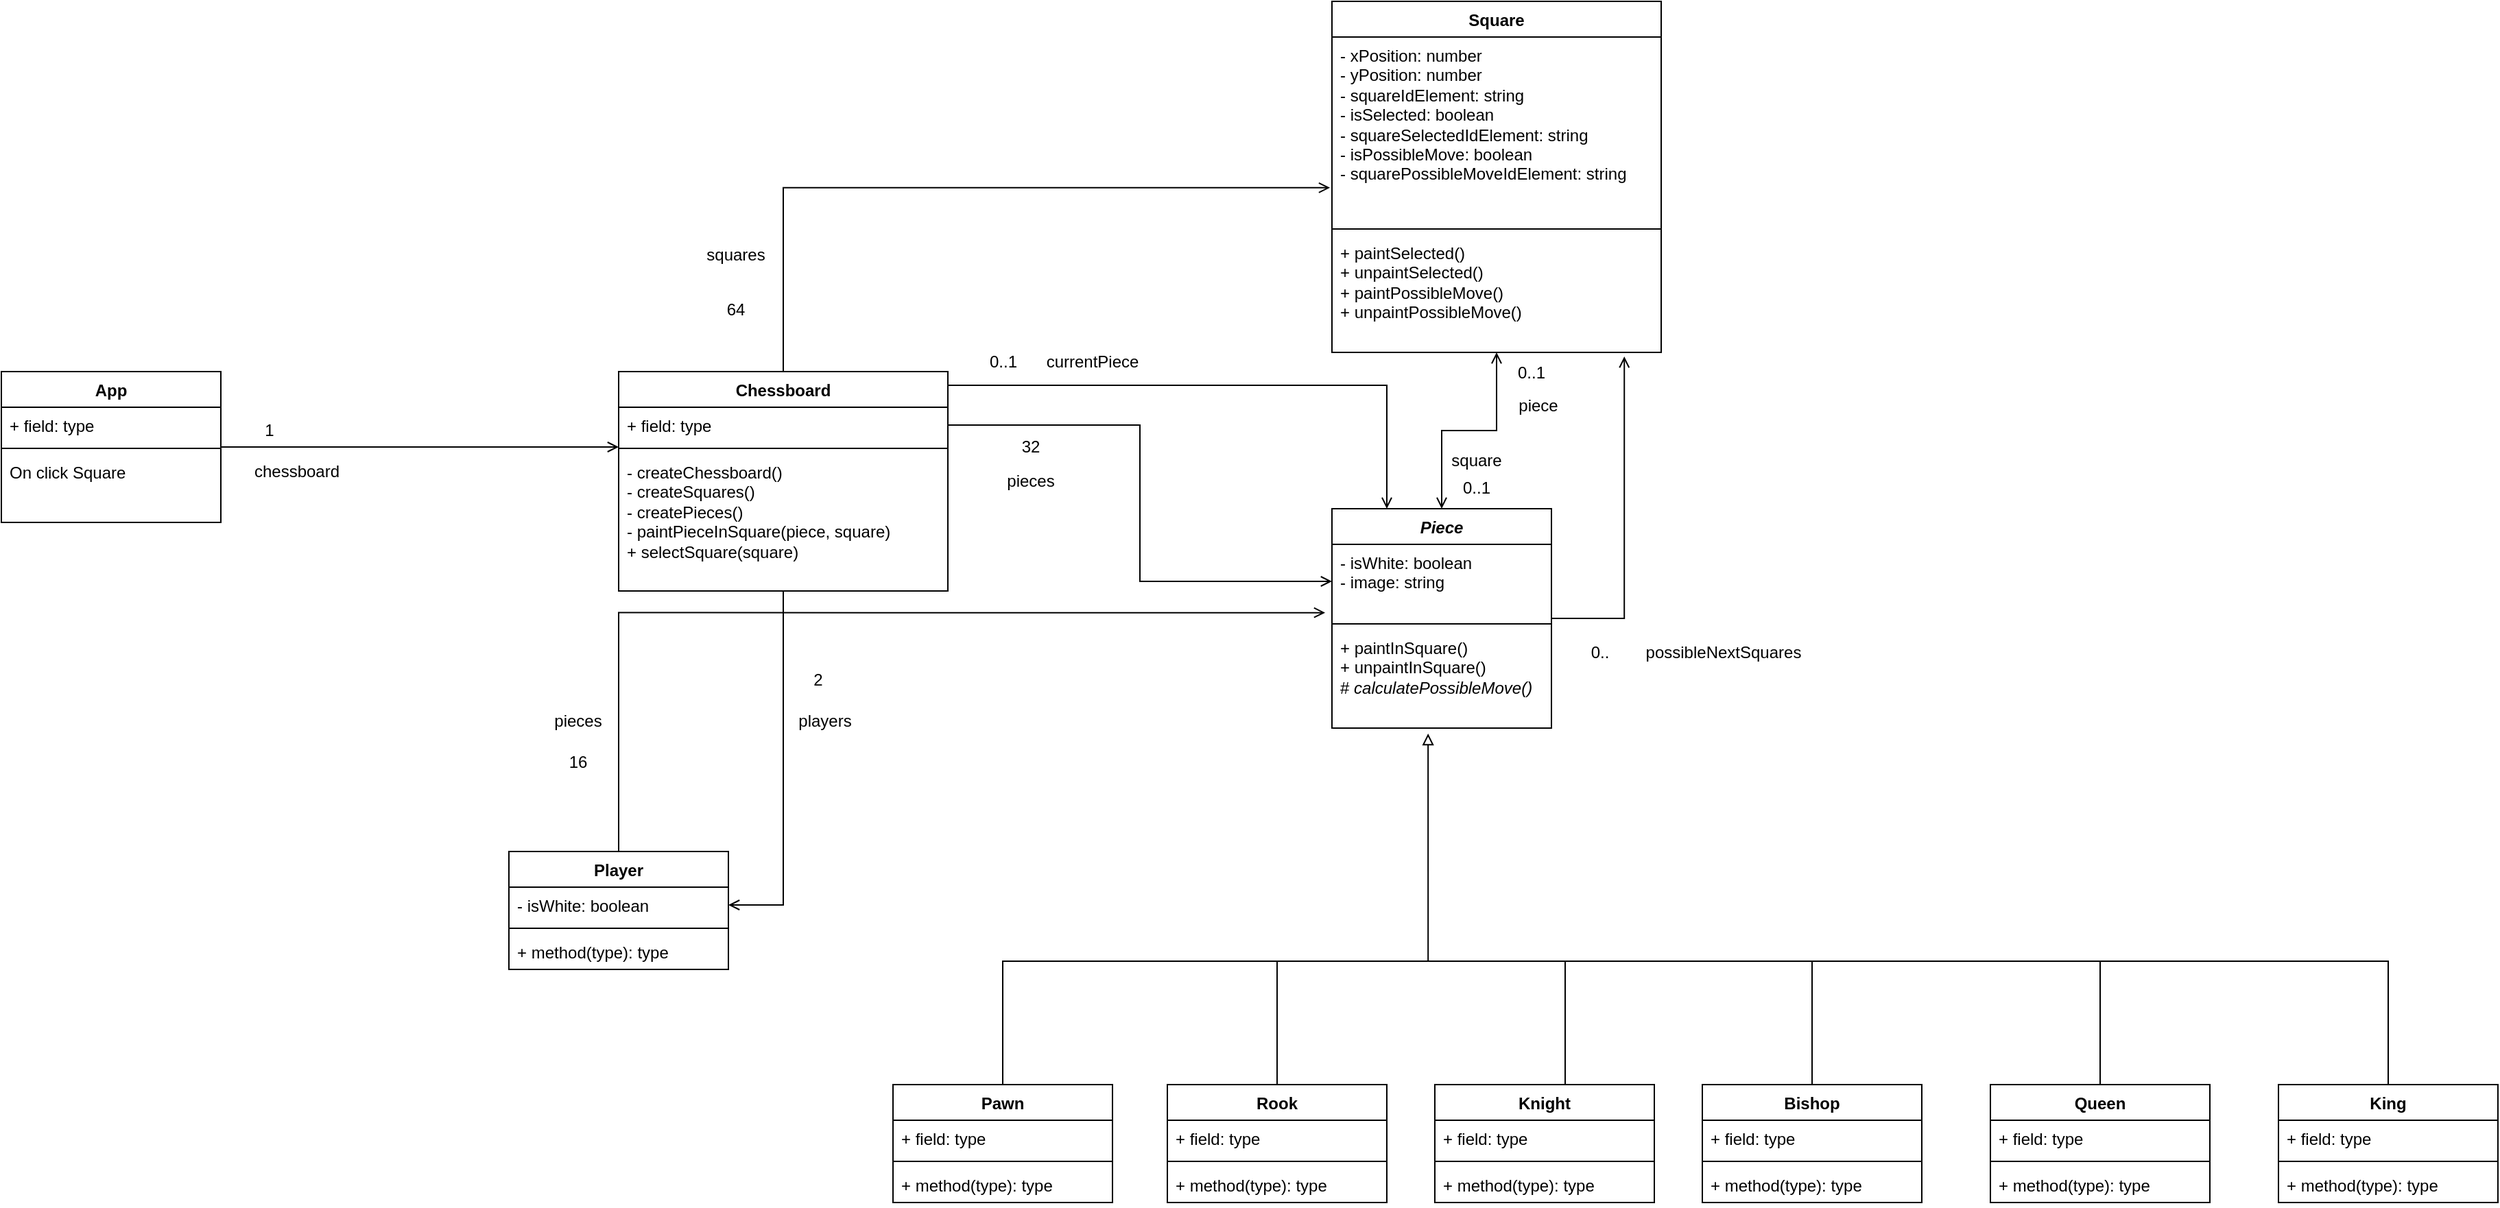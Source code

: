 <mxfile version="23.1.1" type="device">
  <diagram id="C5RBs43oDa-KdzZeNtuy" name="Page-1">
    <mxGraphModel dx="2261" dy="772" grid="1" gridSize="10" guides="1" tooltips="1" connect="1" arrows="1" fold="1" page="1" pageScale="1" pageWidth="827" pageHeight="1169" math="0" shadow="0">
      <root>
        <mxCell id="WIyWlLk6GJQsqaUBKTNV-0" />
        <mxCell id="WIyWlLk6GJQsqaUBKTNV-1" parent="WIyWlLk6GJQsqaUBKTNV-0" />
        <mxCell id="Od-CjgZTnDThgDotF2Tj-32" style="edgeStyle=orthogonalEdgeStyle;rounded=0;orthogonalLoop=1;jettySize=auto;html=1;entryX=0.25;entryY=0;entryDx=0;entryDy=0;endArrow=open;endFill=0;" parent="WIyWlLk6GJQsqaUBKTNV-1" source="Od-CjgZTnDThgDotF2Tj-0" target="Od-CjgZTnDThgDotF2Tj-11" edge="1">
          <mxGeometry relative="1" as="geometry">
            <Array as="points">
              <mxPoint x="490" y="730" />
            </Array>
          </mxGeometry>
        </mxCell>
        <mxCell id="WzaYfUcsKowKL7JiwDTF-25" style="edgeStyle=orthogonalEdgeStyle;rounded=0;orthogonalLoop=1;jettySize=auto;html=1;entryX=1;entryY=0.5;entryDx=0;entryDy=0;endArrow=open;endFill=0;" edge="1" parent="WIyWlLk6GJQsqaUBKTNV-1" source="Od-CjgZTnDThgDotF2Tj-0" target="Od-CjgZTnDThgDotF2Tj-20">
          <mxGeometry relative="1" as="geometry" />
        </mxCell>
        <mxCell id="Od-CjgZTnDThgDotF2Tj-0" value="Chessboard" style="swimlane;fontStyle=1;align=center;verticalAlign=top;childLayout=stackLayout;horizontal=1;startSize=26;horizontalStack=0;resizeParent=1;resizeParentMax=0;resizeLast=0;collapsible=1;marginBottom=0;whiteSpace=wrap;html=1;" parent="WIyWlLk6GJQsqaUBKTNV-1" vertex="1">
          <mxGeometry x="-70" y="720" width="240" height="160" as="geometry" />
        </mxCell>
        <mxCell id="Od-CjgZTnDThgDotF2Tj-1" value="+ field: type" style="text;strokeColor=none;fillColor=none;align=left;verticalAlign=top;spacingLeft=4;spacingRight=4;overflow=hidden;rotatable=0;points=[[0,0.5],[1,0.5]];portConstraint=eastwest;whiteSpace=wrap;html=1;" parent="Od-CjgZTnDThgDotF2Tj-0" vertex="1">
          <mxGeometry y="26" width="240" height="26" as="geometry" />
        </mxCell>
        <mxCell id="Od-CjgZTnDThgDotF2Tj-2" value="" style="line;strokeWidth=1;fillColor=none;align=left;verticalAlign=middle;spacingTop=-1;spacingLeft=3;spacingRight=3;rotatable=0;labelPosition=right;points=[];portConstraint=eastwest;strokeColor=inherit;" parent="Od-CjgZTnDThgDotF2Tj-0" vertex="1">
          <mxGeometry y="52" width="240" height="8" as="geometry" />
        </mxCell>
        <mxCell id="Od-CjgZTnDThgDotF2Tj-3" value="- createChessboard()&lt;br&gt;- createSquares()&lt;br&gt;- createPieces()&lt;br&gt;- paintPieceInSquare(piece, square)&lt;br&gt;+ selectSquare(square)" style="text;strokeColor=none;fillColor=none;align=left;verticalAlign=top;spacingLeft=4;spacingRight=4;overflow=hidden;rotatable=0;points=[[0,0.5],[1,0.5]];portConstraint=eastwest;whiteSpace=wrap;html=1;" parent="Od-CjgZTnDThgDotF2Tj-0" vertex="1">
          <mxGeometry y="60" width="240" height="100" as="geometry" />
        </mxCell>
        <mxCell id="Od-CjgZTnDThgDotF2Tj-29" style="edgeStyle=orthogonalEdgeStyle;rounded=0;orthogonalLoop=1;jettySize=auto;html=1;entryX=0.5;entryY=0;entryDx=0;entryDy=0;endArrow=open;endFill=0;startArrow=open;startFill=0;" parent="WIyWlLk6GJQsqaUBKTNV-1" source="Od-CjgZTnDThgDotF2Tj-4" target="Od-CjgZTnDThgDotF2Tj-11" edge="1">
          <mxGeometry relative="1" as="geometry" />
        </mxCell>
        <mxCell id="Od-CjgZTnDThgDotF2Tj-4" value="Square" style="swimlane;fontStyle=1;align=center;verticalAlign=top;childLayout=stackLayout;horizontal=1;startSize=26;horizontalStack=0;resizeParent=1;resizeParentMax=0;resizeLast=0;collapsible=1;marginBottom=0;whiteSpace=wrap;html=1;" parent="WIyWlLk6GJQsqaUBKTNV-1" vertex="1">
          <mxGeometry x="450" y="450" width="240" height="256" as="geometry" />
        </mxCell>
        <mxCell id="Od-CjgZTnDThgDotF2Tj-5" value="- xPosition: number&lt;br&gt;- yPosition: number&lt;br&gt;- squareIdElement: string&lt;br&gt;- isSelected: boolean&lt;br&gt;- squareSelectedIdElement: string&lt;br&gt;- isPossibleMove: boolean&lt;br&gt;- squarePossibleMoveIdElement: string" style="text;strokeColor=none;fillColor=none;align=left;verticalAlign=top;spacingLeft=4;spacingRight=4;overflow=hidden;rotatable=0;points=[[0,0.5],[1,0.5]];portConstraint=eastwest;whiteSpace=wrap;html=1;" parent="Od-CjgZTnDThgDotF2Tj-4" vertex="1">
          <mxGeometry y="26" width="240" height="136" as="geometry" />
        </mxCell>
        <mxCell id="Od-CjgZTnDThgDotF2Tj-6" value="" style="line;strokeWidth=1;fillColor=none;align=left;verticalAlign=middle;spacingTop=-1;spacingLeft=3;spacingRight=3;rotatable=0;labelPosition=right;points=[];portConstraint=eastwest;strokeColor=inherit;" parent="Od-CjgZTnDThgDotF2Tj-4" vertex="1">
          <mxGeometry y="162" width="240" height="8" as="geometry" />
        </mxCell>
        <mxCell id="Od-CjgZTnDThgDotF2Tj-7" value="+ paintSelected()&lt;br&gt;+ unpaintSelected()&lt;br&gt;+ paintPossibleMove()&lt;br&gt;+ unpaintPossibleMove()" style="text;strokeColor=none;fillColor=none;align=left;verticalAlign=top;spacingLeft=4;spacingRight=4;overflow=hidden;rotatable=0;points=[[0,0.5],[1,0.5]];portConstraint=eastwest;whiteSpace=wrap;html=1;" parent="Od-CjgZTnDThgDotF2Tj-4" vertex="1">
          <mxGeometry y="170" width="240" height="86" as="geometry" />
        </mxCell>
        <mxCell id="Od-CjgZTnDThgDotF2Tj-8" style="edgeStyle=orthogonalEdgeStyle;rounded=0;orthogonalLoop=1;jettySize=auto;html=1;entryX=-0.006;entryY=0.808;entryDx=0;entryDy=0;entryPerimeter=0;endArrow=open;endFill=0;" parent="WIyWlLk6GJQsqaUBKTNV-1" source="Od-CjgZTnDThgDotF2Tj-0" target="Od-CjgZTnDThgDotF2Tj-5" edge="1">
          <mxGeometry relative="1" as="geometry" />
        </mxCell>
        <mxCell id="Od-CjgZTnDThgDotF2Tj-9" value="64" style="text;html=1;align=center;verticalAlign=middle;resizable=0;points=[];autosize=1;strokeColor=none;fillColor=none;" parent="WIyWlLk6GJQsqaUBKTNV-1" vertex="1">
          <mxGeometry x="-5" y="660" width="40" height="30" as="geometry" />
        </mxCell>
        <mxCell id="Od-CjgZTnDThgDotF2Tj-11" value="&lt;i&gt;Piece&lt;/i&gt;" style="swimlane;fontStyle=1;align=center;verticalAlign=top;childLayout=stackLayout;horizontal=1;startSize=26;horizontalStack=0;resizeParent=1;resizeParentMax=0;resizeLast=0;collapsible=1;marginBottom=0;whiteSpace=wrap;html=1;" parent="WIyWlLk6GJQsqaUBKTNV-1" vertex="1">
          <mxGeometry x="450" y="820" width="160" height="160" as="geometry" />
        </mxCell>
        <mxCell id="Od-CjgZTnDThgDotF2Tj-12" value="- isWhite: boolean&lt;br&gt;- image: string" style="text;strokeColor=none;fillColor=none;align=left;verticalAlign=top;spacingLeft=4;spacingRight=4;overflow=hidden;rotatable=0;points=[[0,0.5],[1,0.5]];portConstraint=eastwest;whiteSpace=wrap;html=1;" parent="Od-CjgZTnDThgDotF2Tj-11" vertex="1">
          <mxGeometry y="26" width="160" height="54" as="geometry" />
        </mxCell>
        <mxCell id="Od-CjgZTnDThgDotF2Tj-13" value="" style="line;strokeWidth=1;fillColor=none;align=left;verticalAlign=middle;spacingTop=-1;spacingLeft=3;spacingRight=3;rotatable=0;labelPosition=right;points=[];portConstraint=eastwest;strokeColor=inherit;" parent="Od-CjgZTnDThgDotF2Tj-11" vertex="1">
          <mxGeometry y="80" width="160" height="8" as="geometry" />
        </mxCell>
        <mxCell id="Od-CjgZTnDThgDotF2Tj-14" value="+ paintInSquare()&lt;br&gt;+ unpaintInSquare()&lt;br&gt;# &lt;i&gt;calculatePossibleMove()&lt;/i&gt;" style="text;strokeColor=none;fillColor=none;align=left;verticalAlign=top;spacingLeft=4;spacingRight=4;overflow=hidden;rotatable=0;points=[[0,0.5],[1,0.5]];portConstraint=eastwest;whiteSpace=wrap;html=1;" parent="Od-CjgZTnDThgDotF2Tj-11" vertex="1">
          <mxGeometry y="88" width="160" height="72" as="geometry" />
        </mxCell>
        <mxCell id="Od-CjgZTnDThgDotF2Tj-16" style="edgeStyle=orthogonalEdgeStyle;rounded=0;orthogonalLoop=1;jettySize=auto;html=1;entryX=0;entryY=0.5;entryDx=0;entryDy=0;endArrow=open;endFill=0;" parent="WIyWlLk6GJQsqaUBKTNV-1" source="Od-CjgZTnDThgDotF2Tj-1" target="Od-CjgZTnDThgDotF2Tj-12" edge="1">
          <mxGeometry relative="1" as="geometry" />
        </mxCell>
        <mxCell id="Od-CjgZTnDThgDotF2Tj-17" value="32" style="text;html=1;align=center;verticalAlign=middle;resizable=0;points=[];autosize=1;strokeColor=none;fillColor=none;" parent="WIyWlLk6GJQsqaUBKTNV-1" vertex="1">
          <mxGeometry x="210" y="760" width="40" height="30" as="geometry" />
        </mxCell>
        <mxCell id="Od-CjgZTnDThgDotF2Tj-19" value="Player" style="swimlane;fontStyle=1;align=center;verticalAlign=top;childLayout=stackLayout;horizontal=1;startSize=26;horizontalStack=0;resizeParent=1;resizeParentMax=0;resizeLast=0;collapsible=1;marginBottom=0;whiteSpace=wrap;html=1;" parent="WIyWlLk6GJQsqaUBKTNV-1" vertex="1">
          <mxGeometry x="-150" y="1070" width="160" height="86" as="geometry" />
        </mxCell>
        <mxCell id="Od-CjgZTnDThgDotF2Tj-20" value="- isWhite: boolean" style="text;strokeColor=none;fillColor=none;align=left;verticalAlign=top;spacingLeft=4;spacingRight=4;overflow=hidden;rotatable=0;points=[[0,0.5],[1,0.5]];portConstraint=eastwest;whiteSpace=wrap;html=1;" parent="Od-CjgZTnDThgDotF2Tj-19" vertex="1">
          <mxGeometry y="26" width="160" height="26" as="geometry" />
        </mxCell>
        <mxCell id="Od-CjgZTnDThgDotF2Tj-21" value="" style="line;strokeWidth=1;fillColor=none;align=left;verticalAlign=middle;spacingTop=-1;spacingLeft=3;spacingRight=3;rotatable=0;labelPosition=right;points=[];portConstraint=eastwest;strokeColor=inherit;" parent="Od-CjgZTnDThgDotF2Tj-19" vertex="1">
          <mxGeometry y="52" width="160" height="8" as="geometry" />
        </mxCell>
        <mxCell id="Od-CjgZTnDThgDotF2Tj-22" value="+ method(type): type" style="text;strokeColor=none;fillColor=none;align=left;verticalAlign=top;spacingLeft=4;spacingRight=4;overflow=hidden;rotatable=0;points=[[0,0.5],[1,0.5]];portConstraint=eastwest;whiteSpace=wrap;html=1;" parent="Od-CjgZTnDThgDotF2Tj-19" vertex="1">
          <mxGeometry y="60" width="160" height="26" as="geometry" />
        </mxCell>
        <mxCell id="Od-CjgZTnDThgDotF2Tj-24" value="2" style="text;html=1;align=center;verticalAlign=middle;resizable=0;points=[];autosize=1;strokeColor=none;fillColor=none;" parent="WIyWlLk6GJQsqaUBKTNV-1" vertex="1">
          <mxGeometry x="60" y="930" width="30" height="30" as="geometry" />
        </mxCell>
        <mxCell id="Od-CjgZTnDThgDotF2Tj-26" style="edgeStyle=orthogonalEdgeStyle;rounded=0;orthogonalLoop=1;jettySize=auto;html=1;entryX=-0.031;entryY=0.923;entryDx=0;entryDy=0;entryPerimeter=0;endArrow=open;endFill=0;" parent="WIyWlLk6GJQsqaUBKTNV-1" source="Od-CjgZTnDThgDotF2Tj-19" target="Od-CjgZTnDThgDotF2Tj-12" edge="1">
          <mxGeometry relative="1" as="geometry" />
        </mxCell>
        <mxCell id="Od-CjgZTnDThgDotF2Tj-27" value="16" style="text;html=1;align=center;verticalAlign=middle;resizable=0;points=[];autosize=1;strokeColor=none;fillColor=none;" parent="WIyWlLk6GJQsqaUBKTNV-1" vertex="1">
          <mxGeometry x="-120" y="990" width="40" height="30" as="geometry" />
        </mxCell>
        <mxCell id="Od-CjgZTnDThgDotF2Tj-30" value="0..1" style="text;html=1;align=center;verticalAlign=middle;resizable=0;points=[];autosize=1;strokeColor=none;fillColor=none;" parent="WIyWlLk6GJQsqaUBKTNV-1" vertex="1">
          <mxGeometry x="575" y="706" width="40" height="30" as="geometry" />
        </mxCell>
        <mxCell id="Od-CjgZTnDThgDotF2Tj-31" value="0..1" style="text;html=1;align=center;verticalAlign=middle;resizable=0;points=[];autosize=1;strokeColor=none;fillColor=none;" parent="WIyWlLk6GJQsqaUBKTNV-1" vertex="1">
          <mxGeometry x="535" y="790" width="40" height="30" as="geometry" />
        </mxCell>
        <mxCell id="Od-CjgZTnDThgDotF2Tj-33" value="0..1" style="text;html=1;align=center;verticalAlign=middle;resizable=0;points=[];autosize=1;strokeColor=none;fillColor=none;" parent="WIyWlLk6GJQsqaUBKTNV-1" vertex="1">
          <mxGeometry x="190" y="698" width="40" height="30" as="geometry" />
        </mxCell>
        <mxCell id="Od-CjgZTnDThgDotF2Tj-35" value="currentPiece" style="text;html=1;align=center;verticalAlign=middle;resizable=0;points=[];autosize=1;strokeColor=none;fillColor=none;" parent="WIyWlLk6GJQsqaUBKTNV-1" vertex="1">
          <mxGeometry x="230" y="698" width="90" height="30" as="geometry" />
        </mxCell>
        <mxCell id="Od-CjgZTnDThgDotF2Tj-36" value="App" style="swimlane;fontStyle=1;align=center;verticalAlign=top;childLayout=stackLayout;horizontal=1;startSize=26;horizontalStack=0;resizeParent=1;resizeParentMax=0;resizeLast=0;collapsible=1;marginBottom=0;whiteSpace=wrap;html=1;" parent="WIyWlLk6GJQsqaUBKTNV-1" vertex="1">
          <mxGeometry x="-520" y="720" width="160" height="110" as="geometry" />
        </mxCell>
        <mxCell id="Od-CjgZTnDThgDotF2Tj-37" value="+ field: type" style="text;strokeColor=none;fillColor=none;align=left;verticalAlign=top;spacingLeft=4;spacingRight=4;overflow=hidden;rotatable=0;points=[[0,0.5],[1,0.5]];portConstraint=eastwest;whiteSpace=wrap;html=1;" parent="Od-CjgZTnDThgDotF2Tj-36" vertex="1">
          <mxGeometry y="26" width="160" height="26" as="geometry" />
        </mxCell>
        <mxCell id="Od-CjgZTnDThgDotF2Tj-38" value="" style="line;strokeWidth=1;fillColor=none;align=left;verticalAlign=middle;spacingTop=-1;spacingLeft=3;spacingRight=3;rotatable=0;labelPosition=right;points=[];portConstraint=eastwest;strokeColor=inherit;" parent="Od-CjgZTnDThgDotF2Tj-36" vertex="1">
          <mxGeometry y="52" width="160" height="8" as="geometry" />
        </mxCell>
        <mxCell id="Od-CjgZTnDThgDotF2Tj-39" value="On click Square" style="text;strokeColor=none;fillColor=none;align=left;verticalAlign=top;spacingLeft=4;spacingRight=4;overflow=hidden;rotatable=0;points=[[0,0.5],[1,0.5]];portConstraint=eastwest;whiteSpace=wrap;html=1;" parent="Od-CjgZTnDThgDotF2Tj-36" vertex="1">
          <mxGeometry y="60" width="160" height="50" as="geometry" />
        </mxCell>
        <mxCell id="Od-CjgZTnDThgDotF2Tj-40" style="edgeStyle=orthogonalEdgeStyle;rounded=0;orthogonalLoop=1;jettySize=auto;html=1;entryX=0;entryY=0.375;entryDx=0;entryDy=0;entryPerimeter=0;endArrow=open;endFill=0;" parent="WIyWlLk6GJQsqaUBKTNV-1" source="Od-CjgZTnDThgDotF2Tj-36" target="Od-CjgZTnDThgDotF2Tj-2" edge="1">
          <mxGeometry relative="1" as="geometry" />
        </mxCell>
        <mxCell id="Od-CjgZTnDThgDotF2Tj-41" value="1" style="text;html=1;align=center;verticalAlign=middle;resizable=0;points=[];autosize=1;strokeColor=none;fillColor=none;" parent="WIyWlLk6GJQsqaUBKTNV-1" vertex="1">
          <mxGeometry x="-340" y="748" width="30" height="30" as="geometry" />
        </mxCell>
        <mxCell id="wCQopJFrk_-6_c3ebdgu-0" value="Pawn" style="swimlane;fontStyle=1;align=center;verticalAlign=top;childLayout=stackLayout;horizontal=1;startSize=26;horizontalStack=0;resizeParent=1;resizeParentMax=0;resizeLast=0;collapsible=1;marginBottom=0;whiteSpace=wrap;html=1;" parent="WIyWlLk6GJQsqaUBKTNV-1" vertex="1">
          <mxGeometry x="130" y="1240" width="160" height="86" as="geometry" />
        </mxCell>
        <mxCell id="wCQopJFrk_-6_c3ebdgu-1" value="+ field: type" style="text;strokeColor=none;fillColor=none;align=left;verticalAlign=top;spacingLeft=4;spacingRight=4;overflow=hidden;rotatable=0;points=[[0,0.5],[1,0.5]];portConstraint=eastwest;whiteSpace=wrap;html=1;" parent="wCQopJFrk_-6_c3ebdgu-0" vertex="1">
          <mxGeometry y="26" width="160" height="26" as="geometry" />
        </mxCell>
        <mxCell id="wCQopJFrk_-6_c3ebdgu-2" value="" style="line;strokeWidth=1;fillColor=none;align=left;verticalAlign=middle;spacingTop=-1;spacingLeft=3;spacingRight=3;rotatable=0;labelPosition=right;points=[];portConstraint=eastwest;strokeColor=inherit;" parent="wCQopJFrk_-6_c3ebdgu-0" vertex="1">
          <mxGeometry y="52" width="160" height="8" as="geometry" />
        </mxCell>
        <mxCell id="wCQopJFrk_-6_c3ebdgu-3" value="+ method(type): type" style="text;strokeColor=none;fillColor=none;align=left;verticalAlign=top;spacingLeft=4;spacingRight=4;overflow=hidden;rotatable=0;points=[[0,0.5],[1,0.5]];portConstraint=eastwest;whiteSpace=wrap;html=1;" parent="wCQopJFrk_-6_c3ebdgu-0" vertex="1">
          <mxGeometry y="60" width="160" height="26" as="geometry" />
        </mxCell>
        <mxCell id="wCQopJFrk_-6_c3ebdgu-4" style="edgeStyle=orthogonalEdgeStyle;rounded=0;orthogonalLoop=1;jettySize=auto;html=1;endArrow=block;endFill=0;entryX=0.438;entryY=1.056;entryDx=0;entryDy=0;entryPerimeter=0;" parent="WIyWlLk6GJQsqaUBKTNV-1" source="wCQopJFrk_-6_c3ebdgu-0" target="Od-CjgZTnDThgDotF2Tj-14" edge="1">
          <mxGeometry relative="1" as="geometry">
            <mxPoint x="510" y="1030" as="targetPoint" />
            <Array as="points">
              <mxPoint x="210" y="1150" />
              <mxPoint x="520" y="1150" />
            </Array>
          </mxGeometry>
        </mxCell>
        <mxCell id="wCQopJFrk_-6_c3ebdgu-5" value="squares" style="text;html=1;align=center;verticalAlign=middle;resizable=0;points=[];autosize=1;strokeColor=none;fillColor=none;" parent="WIyWlLk6GJQsqaUBKTNV-1" vertex="1">
          <mxGeometry x="-20" y="620" width="70" height="30" as="geometry" />
        </mxCell>
        <mxCell id="wCQopJFrk_-6_c3ebdgu-6" value="chessboard" style="text;html=1;align=center;verticalAlign=middle;resizable=0;points=[];autosize=1;strokeColor=none;fillColor=none;" parent="WIyWlLk6GJQsqaUBKTNV-1" vertex="1">
          <mxGeometry x="-350" y="778" width="90" height="30" as="geometry" />
        </mxCell>
        <mxCell id="wCQopJFrk_-6_c3ebdgu-7" value="pieces" style="text;html=1;align=center;verticalAlign=middle;resizable=0;points=[];autosize=1;strokeColor=none;fillColor=none;" parent="WIyWlLk6GJQsqaUBKTNV-1" vertex="1">
          <mxGeometry x="200" y="785" width="60" height="30" as="geometry" />
        </mxCell>
        <mxCell id="wCQopJFrk_-6_c3ebdgu-8" value="pieces" style="text;html=1;align=center;verticalAlign=middle;resizable=0;points=[];autosize=1;strokeColor=none;fillColor=none;" parent="WIyWlLk6GJQsqaUBKTNV-1" vertex="1">
          <mxGeometry x="-130" y="960" width="60" height="30" as="geometry" />
        </mxCell>
        <mxCell id="wCQopJFrk_-6_c3ebdgu-9" value="players" style="text;html=1;align=center;verticalAlign=middle;resizable=0;points=[];autosize=1;strokeColor=none;fillColor=none;" parent="WIyWlLk6GJQsqaUBKTNV-1" vertex="1">
          <mxGeometry x="50" y="960" width="60" height="30" as="geometry" />
        </mxCell>
        <mxCell id="wCQopJFrk_-6_c3ebdgu-10" value="piece" style="text;html=1;align=center;verticalAlign=middle;resizable=0;points=[];autosize=1;strokeColor=none;fillColor=none;" parent="WIyWlLk6GJQsqaUBKTNV-1" vertex="1">
          <mxGeometry x="575" y="730" width="50" height="30" as="geometry" />
        </mxCell>
        <mxCell id="wCQopJFrk_-6_c3ebdgu-11" value="square" style="text;html=1;align=center;verticalAlign=middle;resizable=0;points=[];autosize=1;strokeColor=none;fillColor=none;" parent="WIyWlLk6GJQsqaUBKTNV-1" vertex="1">
          <mxGeometry x="525" y="770" width="60" height="30" as="geometry" />
        </mxCell>
        <mxCell id="wCQopJFrk_-6_c3ebdgu-13" value="0.." style="text;html=1;align=center;verticalAlign=middle;resizable=0;points=[];autosize=1;strokeColor=none;fillColor=none;" parent="WIyWlLk6GJQsqaUBKTNV-1" vertex="1">
          <mxGeometry x="625" y="910" width="40" height="30" as="geometry" />
        </mxCell>
        <mxCell id="wCQopJFrk_-6_c3ebdgu-14" value="possibleNextSquares" style="text;html=1;align=center;verticalAlign=middle;resizable=0;points=[];autosize=1;strokeColor=none;fillColor=none;" parent="WIyWlLk6GJQsqaUBKTNV-1" vertex="1">
          <mxGeometry x="665" y="910" width="140" height="30" as="geometry" />
        </mxCell>
        <mxCell id="WzaYfUcsKowKL7JiwDTF-20" style="edgeStyle=orthogonalEdgeStyle;rounded=0;orthogonalLoop=1;jettySize=auto;html=1;endArrow=none;endFill=0;" edge="1" parent="WIyWlLk6GJQsqaUBKTNV-1" source="WzaYfUcsKowKL7JiwDTF-0">
          <mxGeometry relative="1" as="geometry">
            <mxPoint x="410" y="1150" as="targetPoint" />
          </mxGeometry>
        </mxCell>
        <mxCell id="WzaYfUcsKowKL7JiwDTF-0" value="Rook" style="swimlane;fontStyle=1;align=center;verticalAlign=top;childLayout=stackLayout;horizontal=1;startSize=26;horizontalStack=0;resizeParent=1;resizeParentMax=0;resizeLast=0;collapsible=1;marginBottom=0;whiteSpace=wrap;html=1;" vertex="1" parent="WIyWlLk6GJQsqaUBKTNV-1">
          <mxGeometry x="330" y="1240" width="160" height="86" as="geometry" />
        </mxCell>
        <mxCell id="WzaYfUcsKowKL7JiwDTF-1" value="+ field: type" style="text;strokeColor=none;fillColor=none;align=left;verticalAlign=top;spacingLeft=4;spacingRight=4;overflow=hidden;rotatable=0;points=[[0,0.5],[1,0.5]];portConstraint=eastwest;whiteSpace=wrap;html=1;" vertex="1" parent="WzaYfUcsKowKL7JiwDTF-0">
          <mxGeometry y="26" width="160" height="26" as="geometry" />
        </mxCell>
        <mxCell id="WzaYfUcsKowKL7JiwDTF-2" value="" style="line;strokeWidth=1;fillColor=none;align=left;verticalAlign=middle;spacingTop=-1;spacingLeft=3;spacingRight=3;rotatable=0;labelPosition=right;points=[];portConstraint=eastwest;strokeColor=inherit;" vertex="1" parent="WzaYfUcsKowKL7JiwDTF-0">
          <mxGeometry y="52" width="160" height="8" as="geometry" />
        </mxCell>
        <mxCell id="WzaYfUcsKowKL7JiwDTF-3" value="+ method(type): type" style="text;strokeColor=none;fillColor=none;align=left;verticalAlign=top;spacingLeft=4;spacingRight=4;overflow=hidden;rotatable=0;points=[[0,0.5],[1,0.5]];portConstraint=eastwest;whiteSpace=wrap;html=1;" vertex="1" parent="WzaYfUcsKowKL7JiwDTF-0">
          <mxGeometry y="60" width="160" height="26" as="geometry" />
        </mxCell>
        <mxCell id="WzaYfUcsKowKL7JiwDTF-21" style="edgeStyle=orthogonalEdgeStyle;rounded=0;orthogonalLoop=1;jettySize=auto;html=1;endArrow=none;endFill=0;" edge="1" parent="WIyWlLk6GJQsqaUBKTNV-1" source="WzaYfUcsKowKL7JiwDTF-4">
          <mxGeometry relative="1" as="geometry">
            <mxPoint x="520" y="1150" as="targetPoint" />
            <Array as="points">
              <mxPoint x="620" y="1150" />
            </Array>
          </mxGeometry>
        </mxCell>
        <mxCell id="WzaYfUcsKowKL7JiwDTF-4" value="Knight" style="swimlane;fontStyle=1;align=center;verticalAlign=top;childLayout=stackLayout;horizontal=1;startSize=26;horizontalStack=0;resizeParent=1;resizeParentMax=0;resizeLast=0;collapsible=1;marginBottom=0;whiteSpace=wrap;html=1;" vertex="1" parent="WIyWlLk6GJQsqaUBKTNV-1">
          <mxGeometry x="525" y="1240" width="160" height="86" as="geometry" />
        </mxCell>
        <mxCell id="WzaYfUcsKowKL7JiwDTF-5" value="+ field: type" style="text;strokeColor=none;fillColor=none;align=left;verticalAlign=top;spacingLeft=4;spacingRight=4;overflow=hidden;rotatable=0;points=[[0,0.5],[1,0.5]];portConstraint=eastwest;whiteSpace=wrap;html=1;" vertex="1" parent="WzaYfUcsKowKL7JiwDTF-4">
          <mxGeometry y="26" width="160" height="26" as="geometry" />
        </mxCell>
        <mxCell id="WzaYfUcsKowKL7JiwDTF-6" value="" style="line;strokeWidth=1;fillColor=none;align=left;verticalAlign=middle;spacingTop=-1;spacingLeft=3;spacingRight=3;rotatable=0;labelPosition=right;points=[];portConstraint=eastwest;strokeColor=inherit;" vertex="1" parent="WzaYfUcsKowKL7JiwDTF-4">
          <mxGeometry y="52" width="160" height="8" as="geometry" />
        </mxCell>
        <mxCell id="WzaYfUcsKowKL7JiwDTF-7" value="+ method(type): type" style="text;strokeColor=none;fillColor=none;align=left;verticalAlign=top;spacingLeft=4;spacingRight=4;overflow=hidden;rotatable=0;points=[[0,0.5],[1,0.5]];portConstraint=eastwest;whiteSpace=wrap;html=1;" vertex="1" parent="WzaYfUcsKowKL7JiwDTF-4">
          <mxGeometry y="60" width="160" height="26" as="geometry" />
        </mxCell>
        <mxCell id="WzaYfUcsKowKL7JiwDTF-22" style="edgeStyle=orthogonalEdgeStyle;rounded=0;orthogonalLoop=1;jettySize=auto;html=1;endArrow=none;endFill=0;" edge="1" parent="WIyWlLk6GJQsqaUBKTNV-1" source="WzaYfUcsKowKL7JiwDTF-8">
          <mxGeometry relative="1" as="geometry">
            <mxPoint x="620" y="1150" as="targetPoint" />
            <Array as="points">
              <mxPoint x="800" y="1150" />
            </Array>
          </mxGeometry>
        </mxCell>
        <mxCell id="WzaYfUcsKowKL7JiwDTF-8" value="Bishop" style="swimlane;fontStyle=1;align=center;verticalAlign=top;childLayout=stackLayout;horizontal=1;startSize=26;horizontalStack=0;resizeParent=1;resizeParentMax=0;resizeLast=0;collapsible=1;marginBottom=0;whiteSpace=wrap;html=1;" vertex="1" parent="WIyWlLk6GJQsqaUBKTNV-1">
          <mxGeometry x="720" y="1240" width="160" height="86" as="geometry" />
        </mxCell>
        <mxCell id="WzaYfUcsKowKL7JiwDTF-9" value="+ field: type" style="text;strokeColor=none;fillColor=none;align=left;verticalAlign=top;spacingLeft=4;spacingRight=4;overflow=hidden;rotatable=0;points=[[0,0.5],[1,0.5]];portConstraint=eastwest;whiteSpace=wrap;html=1;" vertex="1" parent="WzaYfUcsKowKL7JiwDTF-8">
          <mxGeometry y="26" width="160" height="26" as="geometry" />
        </mxCell>
        <mxCell id="WzaYfUcsKowKL7JiwDTF-10" value="" style="line;strokeWidth=1;fillColor=none;align=left;verticalAlign=middle;spacingTop=-1;spacingLeft=3;spacingRight=3;rotatable=0;labelPosition=right;points=[];portConstraint=eastwest;strokeColor=inherit;" vertex="1" parent="WzaYfUcsKowKL7JiwDTF-8">
          <mxGeometry y="52" width="160" height="8" as="geometry" />
        </mxCell>
        <mxCell id="WzaYfUcsKowKL7JiwDTF-11" value="+ method(type): type" style="text;strokeColor=none;fillColor=none;align=left;verticalAlign=top;spacingLeft=4;spacingRight=4;overflow=hidden;rotatable=0;points=[[0,0.5],[1,0.5]];portConstraint=eastwest;whiteSpace=wrap;html=1;" vertex="1" parent="WzaYfUcsKowKL7JiwDTF-8">
          <mxGeometry y="60" width="160" height="26" as="geometry" />
        </mxCell>
        <mxCell id="WzaYfUcsKowKL7JiwDTF-23" style="edgeStyle=orthogonalEdgeStyle;rounded=0;orthogonalLoop=1;jettySize=auto;html=1;endArrow=none;endFill=0;" edge="1" parent="WIyWlLk6GJQsqaUBKTNV-1" source="WzaYfUcsKowKL7JiwDTF-12">
          <mxGeometry relative="1" as="geometry">
            <mxPoint x="800" y="1150" as="targetPoint" />
            <Array as="points">
              <mxPoint x="1010" y="1150" />
            </Array>
          </mxGeometry>
        </mxCell>
        <mxCell id="WzaYfUcsKowKL7JiwDTF-12" value="Queen" style="swimlane;fontStyle=1;align=center;verticalAlign=top;childLayout=stackLayout;horizontal=1;startSize=26;horizontalStack=0;resizeParent=1;resizeParentMax=0;resizeLast=0;collapsible=1;marginBottom=0;whiteSpace=wrap;html=1;" vertex="1" parent="WIyWlLk6GJQsqaUBKTNV-1">
          <mxGeometry x="930" y="1240" width="160" height="86" as="geometry" />
        </mxCell>
        <mxCell id="WzaYfUcsKowKL7JiwDTF-13" value="+ field: type" style="text;strokeColor=none;fillColor=none;align=left;verticalAlign=top;spacingLeft=4;spacingRight=4;overflow=hidden;rotatable=0;points=[[0,0.5],[1,0.5]];portConstraint=eastwest;whiteSpace=wrap;html=1;" vertex="1" parent="WzaYfUcsKowKL7JiwDTF-12">
          <mxGeometry y="26" width="160" height="26" as="geometry" />
        </mxCell>
        <mxCell id="WzaYfUcsKowKL7JiwDTF-14" value="" style="line;strokeWidth=1;fillColor=none;align=left;verticalAlign=middle;spacingTop=-1;spacingLeft=3;spacingRight=3;rotatable=0;labelPosition=right;points=[];portConstraint=eastwest;strokeColor=inherit;" vertex="1" parent="WzaYfUcsKowKL7JiwDTF-12">
          <mxGeometry y="52" width="160" height="8" as="geometry" />
        </mxCell>
        <mxCell id="WzaYfUcsKowKL7JiwDTF-15" value="+ method(type): type" style="text;strokeColor=none;fillColor=none;align=left;verticalAlign=top;spacingLeft=4;spacingRight=4;overflow=hidden;rotatable=0;points=[[0,0.5],[1,0.5]];portConstraint=eastwest;whiteSpace=wrap;html=1;" vertex="1" parent="WzaYfUcsKowKL7JiwDTF-12">
          <mxGeometry y="60" width="160" height="26" as="geometry" />
        </mxCell>
        <mxCell id="WzaYfUcsKowKL7JiwDTF-24" style="edgeStyle=orthogonalEdgeStyle;rounded=0;orthogonalLoop=1;jettySize=auto;html=1;endArrow=none;endFill=0;" edge="1" parent="WIyWlLk6GJQsqaUBKTNV-1" source="WzaYfUcsKowKL7JiwDTF-16">
          <mxGeometry relative="1" as="geometry">
            <mxPoint x="1010" y="1150" as="targetPoint" />
            <Array as="points">
              <mxPoint x="1220" y="1150" />
            </Array>
          </mxGeometry>
        </mxCell>
        <mxCell id="WzaYfUcsKowKL7JiwDTF-16" value="King" style="swimlane;fontStyle=1;align=center;verticalAlign=top;childLayout=stackLayout;horizontal=1;startSize=26;horizontalStack=0;resizeParent=1;resizeParentMax=0;resizeLast=0;collapsible=1;marginBottom=0;whiteSpace=wrap;html=1;" vertex="1" parent="WIyWlLk6GJQsqaUBKTNV-1">
          <mxGeometry x="1140" y="1240" width="160" height="86" as="geometry" />
        </mxCell>
        <mxCell id="WzaYfUcsKowKL7JiwDTF-17" value="+ field: type" style="text;strokeColor=none;fillColor=none;align=left;verticalAlign=top;spacingLeft=4;spacingRight=4;overflow=hidden;rotatable=0;points=[[0,0.5],[1,0.5]];portConstraint=eastwest;whiteSpace=wrap;html=1;" vertex="1" parent="WzaYfUcsKowKL7JiwDTF-16">
          <mxGeometry y="26" width="160" height="26" as="geometry" />
        </mxCell>
        <mxCell id="WzaYfUcsKowKL7JiwDTF-18" value="" style="line;strokeWidth=1;fillColor=none;align=left;verticalAlign=middle;spacingTop=-1;spacingLeft=3;spacingRight=3;rotatable=0;labelPosition=right;points=[];portConstraint=eastwest;strokeColor=inherit;" vertex="1" parent="WzaYfUcsKowKL7JiwDTF-16">
          <mxGeometry y="52" width="160" height="8" as="geometry" />
        </mxCell>
        <mxCell id="WzaYfUcsKowKL7JiwDTF-19" value="+ method(type): type" style="text;strokeColor=none;fillColor=none;align=left;verticalAlign=top;spacingLeft=4;spacingRight=4;overflow=hidden;rotatable=0;points=[[0,0.5],[1,0.5]];portConstraint=eastwest;whiteSpace=wrap;html=1;" vertex="1" parent="WzaYfUcsKowKL7JiwDTF-16">
          <mxGeometry y="60" width="160" height="26" as="geometry" />
        </mxCell>
        <mxCell id="WzaYfUcsKowKL7JiwDTF-26" style="edgeStyle=orthogonalEdgeStyle;rounded=0;orthogonalLoop=1;jettySize=auto;html=1;entryX=0.888;entryY=1.035;entryDx=0;entryDy=0;entryPerimeter=0;endArrow=open;endFill=0;" edge="1" parent="WIyWlLk6GJQsqaUBKTNV-1" source="Od-CjgZTnDThgDotF2Tj-11" target="Od-CjgZTnDThgDotF2Tj-7">
          <mxGeometry relative="1" as="geometry">
            <Array as="points">
              <mxPoint x="663" y="900" />
            </Array>
          </mxGeometry>
        </mxCell>
      </root>
    </mxGraphModel>
  </diagram>
</mxfile>
